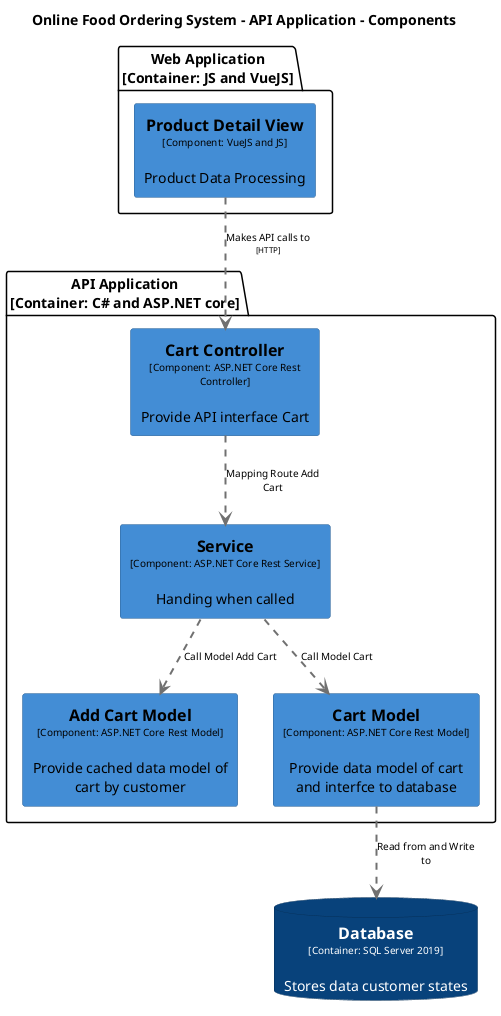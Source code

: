 @startuml(id=AddCartComponent)
title Online Food Ordering System - API Application - Components

skinparam {
  shadowing false
  arrowFontSize 10
  defaultTextAlignment center
  wrapWidth 200
  maxMessageSize 100
}
hide stereotype
top to bottom direction
skinparam rectangle<<36>> {
  BackgroundColor #438dd5
  FontColor #000000
  BorderColor #2e6295
}
skinparam rectangle<<27>> {
  BackgroundColor #438dd5
  FontColor #000000
  BorderColor #2e6295
}
skinparam rectangle<<28>> {
  BackgroundColor #438dd5
  FontColor #000000
  BorderColor #2e6295
}
skinparam rectangle<<29>> {
  BackgroundColor #438dd5
  FontColor #000000
  BorderColor #2e6295
}
skinparam rectangle<<8>> {
  BackgroundColor #438dd5
  FontColor #000000
  BorderColor #2e6295
}
skinparam database<<43>> {
  BackgroundColor #08427b
  FontColor #ffffff
  BorderColor #052e56
}
database "==Database\n<size:10>[Container: SQL Server 2019]</size>\n\nStores data customer states" <<43>> as 43
package "API Application\n[Container: C# and ASP.NET core]" {
  rectangle "==Add Cart Model\n<size:10>[Component: ASP.NET Core Rest Model]</size>\n\nProvide cached data model of cart by customer" <<29>> as 29
  rectangle "==Cart Controller\n<size:10>[Component: ASP.NET Core Rest Controller]</size>\n\nProvide API interface Cart" <<27>> as 27
  rectangle "==Cart Model\n<size:10>[Component: ASP.NET Core Rest Model]</size>\n\nProvide data model of cart and interfce to database" <<28>> as 28
  rectangle "==Service\n<size:10>[Component: ASP.NET Core Rest Service]</size>\n\nHanding when called" <<36>> as 36
}
package "Web Application\n[Container: JS and VueJS]" {
  rectangle "==Product Detail View\n<size:10>[Component: VueJS and JS]</size>\n\nProduct Data Processing" <<8>> as 8
}
27 .[#707070,thickness=2].> 36 : "Mapping Route Add Cart"
28 .[#707070,thickness=2].> 43 : "Read from and Write to"
8 .[#707070,thickness=2].> 27 : "Makes API calls to\n<size:8>[HTTP]</size>"
36 .[#707070,thickness=2].> 29 : "Call Model Add Cart"
36 .[#707070,thickness=2].> 28 : "Call Model Cart"
@enduml